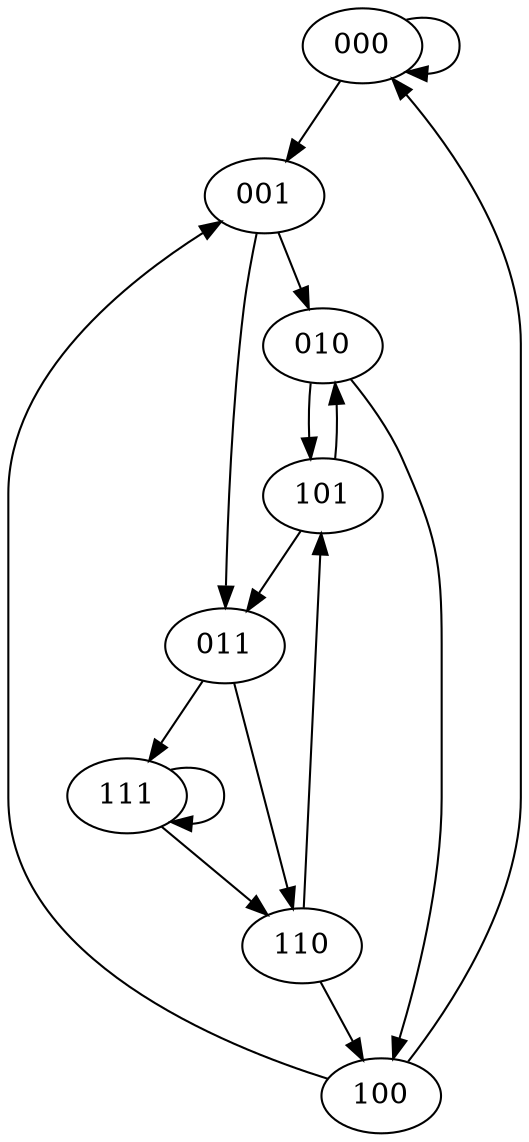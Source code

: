 digraph  {
000;
001;
010;
011;
100;
101;
110;
111;
000 -> 000  [key=0];
000 -> 001  [key=0];
001 -> 010  [key=0];
001 -> 011  [key=0];
010 -> 100  [key=0];
010 -> 101  [key=0];
011 -> 110  [key=0];
011 -> 111  [key=0];
100 -> 000  [key=0];
100 -> 001  [key=0];
101 -> 010  [key=0];
101 -> 011  [key=0];
110 -> 100  [key=0];
110 -> 101  [key=0];
111 -> 110  [key=0];
111 -> 111  [key=0];
}
